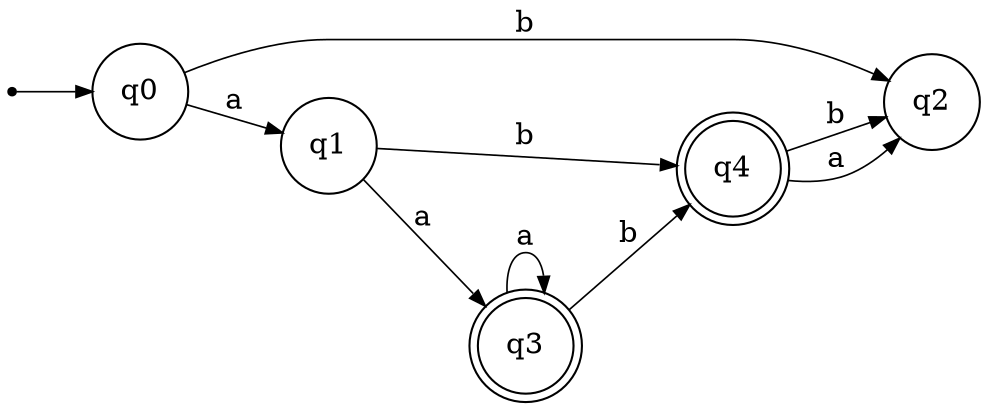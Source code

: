 digraph {
    rankdir = LR;
    inic [shape = point];
    edge [arrowsize = 0.8, penwidth = 0.8];
    node [shape = circle];

    inic -> q0;
    q0 -> q2 [label = "b"];
    q0 -> q1 [label = "a"];
    q1 -> q4 [label = "b"];
    q1 -> q3 [label = "a"];
    q3 [shape = doublecircle];
    q3 -> q4 [label = "b"];
    q3 -> q3 [label = "a"];
    q4 [shape = doublecircle];
    q4 -> q2 [label = "b"];
    q4 -> q2 [label = "a"];
}
